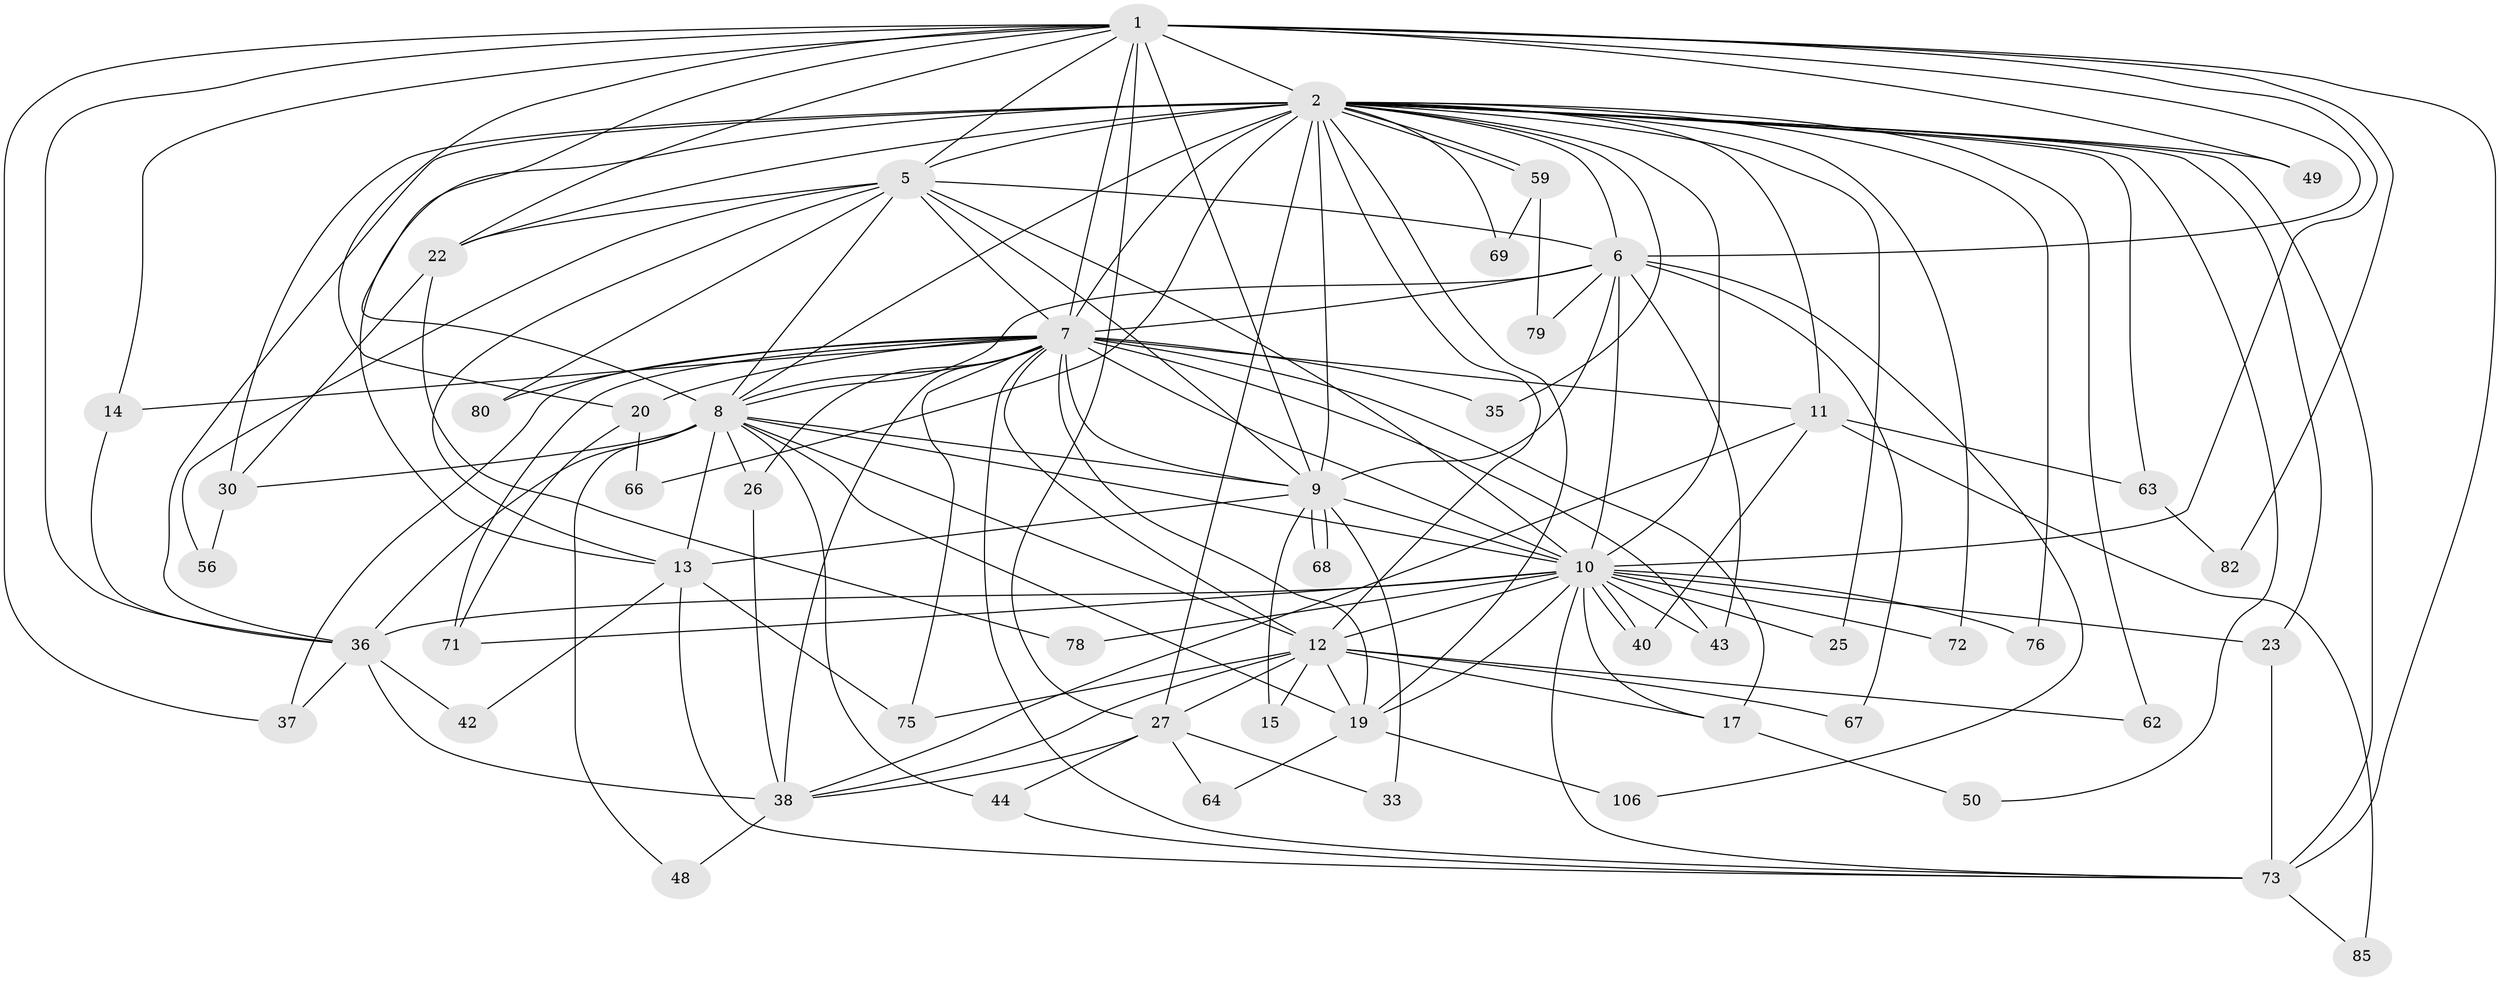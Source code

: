 // original degree distribution, {19: 0.01834862385321101, 27: 0.009174311926605505, 20: 0.009174311926605505, 11: 0.01834862385321101, 15: 0.009174311926605505, 13: 0.009174311926605505, 30: 0.009174311926605505, 16: 0.009174311926605505, 29: 0.009174311926605505, 6: 0.027522935779816515, 5: 0.027522935779816515, 3: 0.21100917431192662, 2: 0.5137614678899083, 4: 0.09174311926605505, 7: 0.01834862385321101, 8: 0.009174311926605505}
// Generated by graph-tools (version 1.1) at 2025/14/03/09/25 04:14:19]
// undirected, 54 vertices, 148 edges
graph export_dot {
graph [start="1"]
  node [color=gray90,style=filled];
  1;
  2 [super="+41+58+21+74+3+92+60"];
  5 [super="+47"];
  6;
  7 [super="+31+32+102+96+97+28+24+70+54+91"];
  8 [super="+16+46+18"];
  9;
  10;
  11;
  12 [super="+51+109+65+29"];
  13 [super="+34"];
  14;
  15;
  17;
  19;
  20;
  22 [super="+53"];
  23;
  25;
  26 [super="+52"];
  27 [super="+103+39"];
  30;
  33;
  35;
  36 [super="+86+77"];
  37;
  38 [super="+45"];
  40 [super="+98"];
  42;
  43;
  44;
  48;
  49;
  50;
  56;
  59;
  62;
  63 [super="+81"];
  64;
  66;
  67;
  68;
  69;
  71;
  72;
  73 [super="+84"];
  75 [super="+87"];
  76;
  78;
  79;
  80;
  82;
  85;
  106;
  1 -- 2 [weight=3];
  1 -- 5;
  1 -- 6;
  1 -- 7 [weight=2];
  1 -- 8;
  1 -- 9;
  1 -- 10;
  1 -- 14;
  1 -- 20;
  1 -- 22;
  1 -- 37;
  1 -- 49;
  1 -- 73;
  1 -- 82;
  1 -- 36;
  1 -- 27;
  2 -- 5 [weight=6];
  2 -- 6 [weight=3];
  2 -- 7 [weight=7];
  2 -- 8 [weight=4];
  2 -- 9 [weight=3];
  2 -- 10 [weight=6];
  2 -- 12;
  2 -- 22;
  2 -- 23;
  2 -- 25;
  2 -- 30;
  2 -- 59;
  2 -- 59;
  2 -- 63 [weight=2];
  2 -- 69 [weight=2];
  2 -- 19;
  2 -- 50;
  2 -- 72;
  2 -- 62;
  2 -- 11;
  2 -- 76;
  2 -- 13;
  2 -- 27;
  2 -- 35;
  2 -- 36;
  2 -- 49;
  2 -- 73 [weight=2];
  2 -- 66;
  5 -- 6;
  5 -- 7 [weight=3];
  5 -- 8;
  5 -- 9;
  5 -- 10;
  5 -- 13;
  5 -- 56;
  5 -- 22;
  5 -- 80;
  6 -- 7;
  6 -- 8;
  6 -- 9;
  6 -- 10;
  6 -- 43;
  6 -- 67;
  6 -- 79;
  6 -- 106;
  7 -- 8 [weight=3];
  7 -- 9 [weight=3];
  7 -- 10;
  7 -- 11;
  7 -- 14;
  7 -- 20;
  7 -- 26;
  7 -- 35;
  7 -- 75;
  7 -- 80;
  7 -- 17;
  7 -- 71;
  7 -- 12;
  7 -- 19;
  7 -- 38;
  7 -- 43;
  7 -- 37;
  7 -- 73;
  8 -- 9;
  8 -- 10 [weight=2];
  8 -- 19;
  8 -- 26;
  8 -- 30;
  8 -- 44;
  8 -- 48;
  8 -- 13;
  8 -- 36;
  8 -- 12;
  9 -- 10;
  9 -- 15;
  9 -- 33;
  9 -- 68;
  9 -- 68;
  9 -- 13;
  10 -- 12 [weight=3];
  10 -- 17;
  10 -- 19;
  10 -- 23;
  10 -- 25;
  10 -- 36;
  10 -- 40;
  10 -- 40;
  10 -- 43;
  10 -- 71;
  10 -- 72;
  10 -- 73;
  10 -- 76;
  10 -- 78;
  11 -- 85;
  11 -- 63;
  11 -- 38;
  11 -- 40;
  12 -- 15;
  12 -- 17;
  12 -- 62;
  12 -- 75;
  12 -- 67;
  12 -- 19;
  12 -- 38;
  12 -- 27;
  13 -- 42;
  13 -- 75;
  13 -- 73;
  14 -- 36;
  17 -- 50;
  19 -- 64;
  19 -- 106;
  20 -- 66;
  20 -- 71;
  22 -- 78;
  22 -- 30;
  23 -- 73;
  26 -- 38;
  27 -- 33;
  27 -- 44;
  27 -- 64;
  27 -- 38;
  30 -- 56;
  36 -- 37;
  36 -- 38;
  36 -- 42;
  38 -- 48;
  44 -- 73;
  59 -- 69;
  59 -- 79;
  63 -- 82;
  73 -- 85;
}
